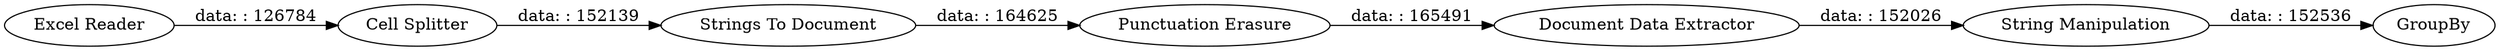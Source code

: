 digraph {
	"9147628653581184984_5" [label="Document Data Extractor"]
	"9147628653581184984_7" [label="Cell Splitter"]
	"9147628653581184984_4" [label="Strings To Document"]
	"9147628653581184984_6" [label="String Manipulation"]
	"9147628653581184984_3" [label="Punctuation Erasure"]
	"9147628653581184984_2" [label=GroupBy]
	"9147628653581184984_1" [label="Excel Reader"]
	"9147628653581184984_7" -> "9147628653581184984_4" [label="data: : 152139"]
	"9147628653581184984_5" -> "9147628653581184984_6" [label="data: : 152026"]
	"9147628653581184984_4" -> "9147628653581184984_3" [label="data: : 164625"]
	"9147628653581184984_3" -> "9147628653581184984_5" [label="data: : 165491"]
	"9147628653581184984_1" -> "9147628653581184984_7" [label="data: : 126784"]
	"9147628653581184984_6" -> "9147628653581184984_2" [label="data: : 152536"]
	rankdir=LR
}
